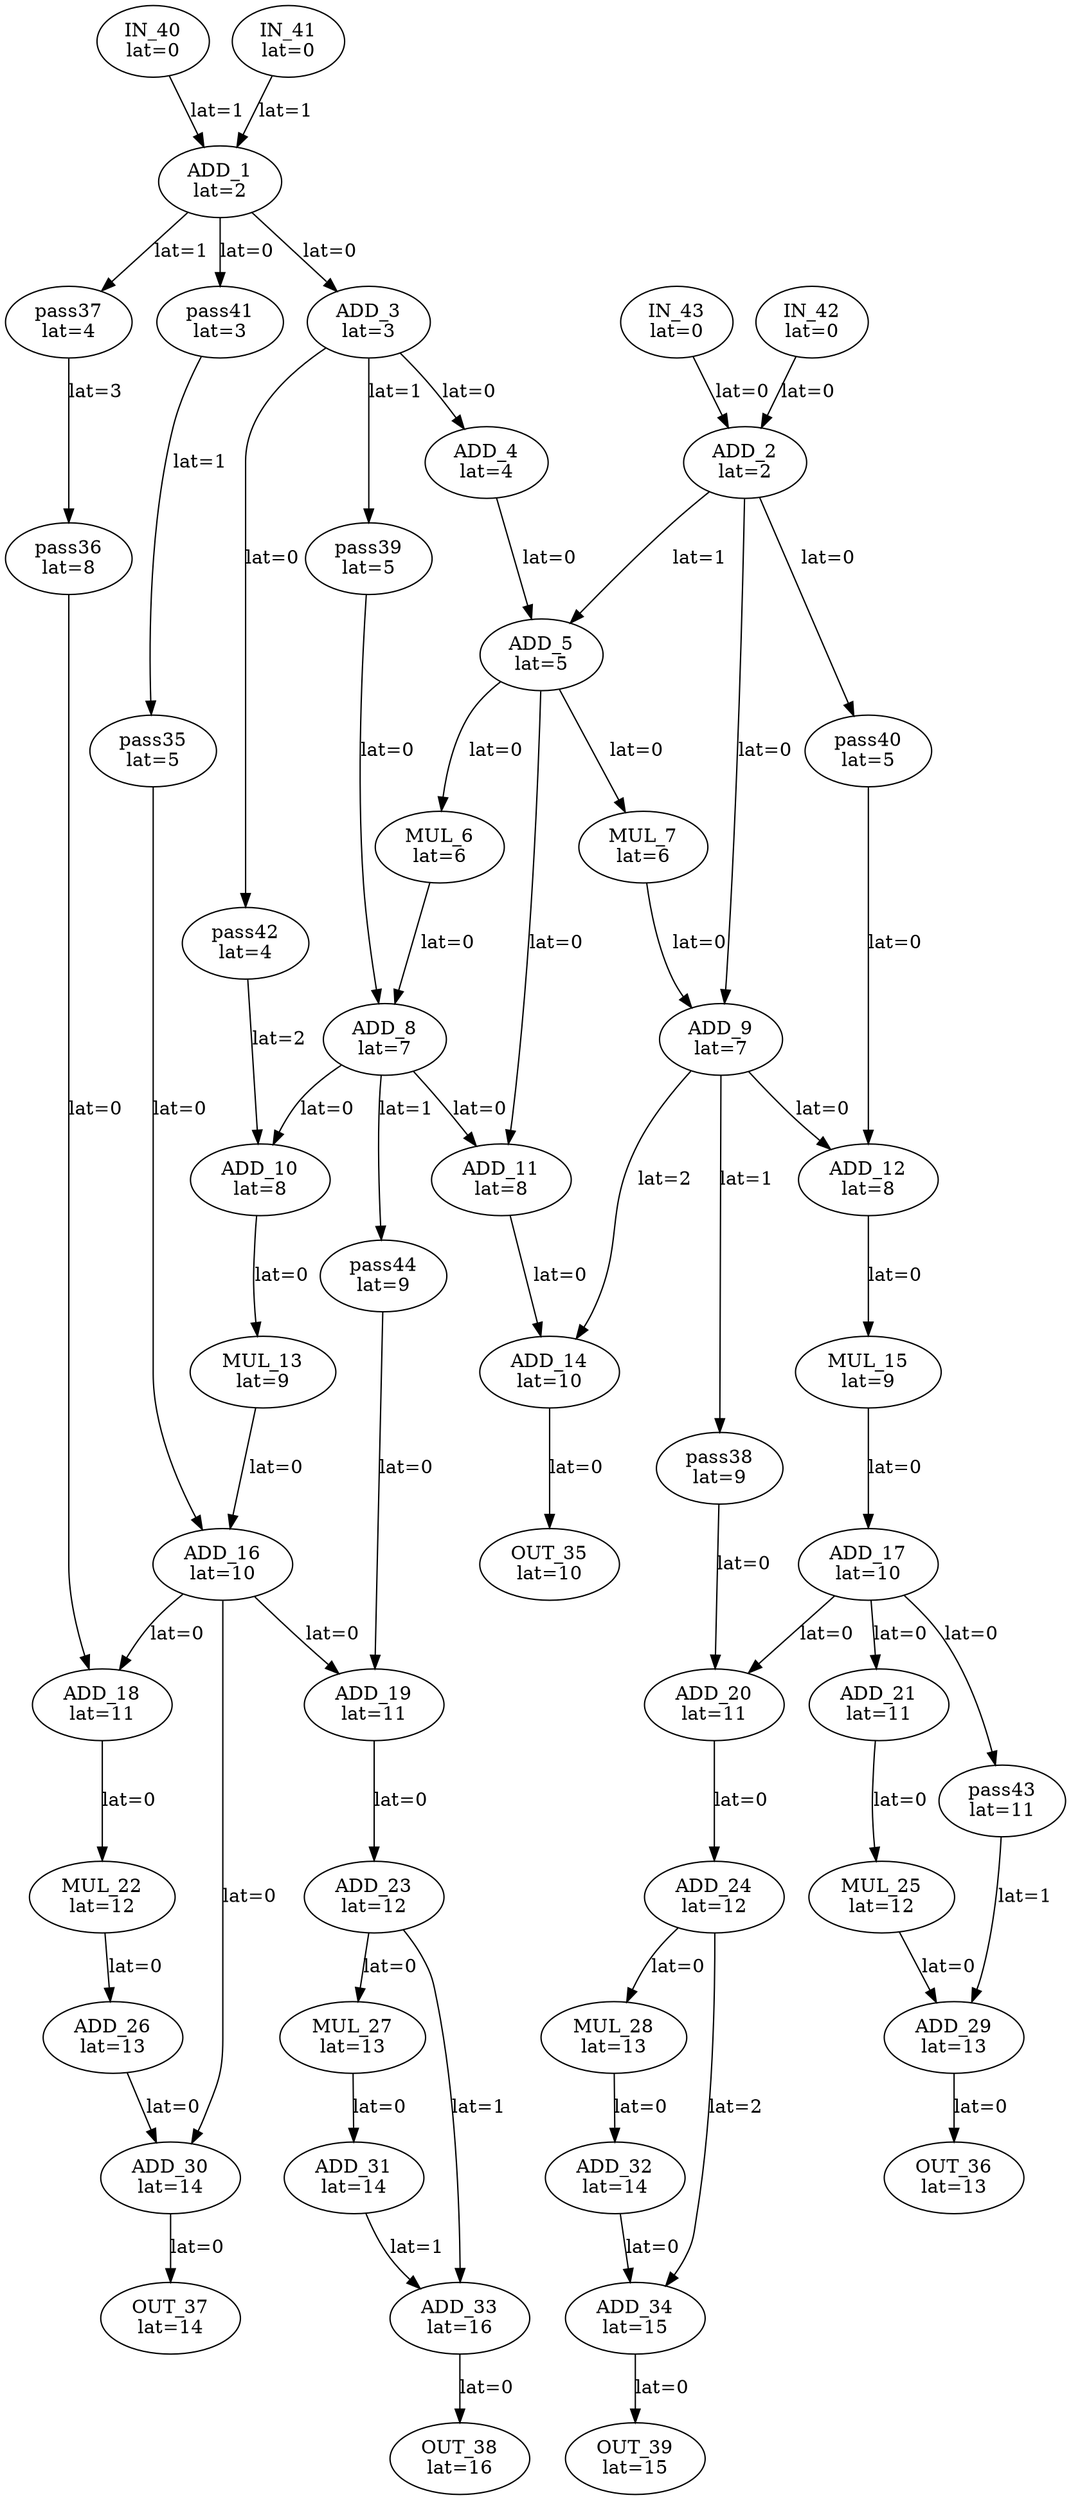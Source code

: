 Digraph G {
"IN_40"[label = "\N\nlat=0"];
"IN_41"[label = "\N\nlat=0"];
"IN_42"[label = "\N\nlat=0"];
"IN_43"[label = "\N\nlat=0"];
"OUT_35"[label = "\N\nlat=10"];
"ADD_14"->"OUT_35"[label = "lat=0"];
"OUT_36"[label = "\N\nlat=13"];
"ADD_29"->"OUT_36"[label = "lat=0"];
"OUT_37"[label = "\N\nlat=14"];
"ADD_30"->"OUT_37"[label = "lat=0"];
"OUT_38"[label = "\N\nlat=16"];
"ADD_33"->"OUT_38"[label = "lat=0"];
"OUT_39"[label = "\N\nlat=15"];
"ADD_34"->"OUT_39"[label = "lat=0"];
"ADD_1"[label = "\N\nlat=2"];
"IN_40"->"ADD_1"[label = "lat=1"];
"IN_41"->"ADD_1"[label = "lat=1"];
"ADD_2"[label = "\N\nlat=2"];
"IN_42"->"ADD_2"[label = "lat=0"];
"IN_43"->"ADD_2"[label = "lat=0"];
"ADD_3"[label = "\N\nlat=3"];
"ADD_1"->"ADD_3"[label = "lat=0"];
"ADD_4"[label = "\N\nlat=4"];
"ADD_3"->"ADD_4"[label = "lat=0"];
"ADD_5"[label = "\N\nlat=5"];
"ADD_2"->"ADD_5"[label = "lat=1"];
"ADD_4"->"ADD_5"[label = "lat=0"];
"MUL_6"[label = "\N\nlat=6"];
"ADD_5"->"MUL_6"[label = "lat=0"];
"MUL_7"[label = "\N\nlat=6"];
"ADD_5"->"MUL_7"[label = "lat=0"];
"ADD_8"[label = "\N\nlat=7"];
"pass39"->"ADD_8"[label = "lat=0"];
"MUL_6"->"ADD_8"[label = "lat=0"];
"ADD_9"[label = "\N\nlat=7"];
"ADD_2"->"ADD_9"[label = "lat=0"];
"MUL_7"->"ADD_9"[label = "lat=0"];
"ADD_10"[label = "\N\nlat=8"];
"pass42"->"ADD_10"[label = "lat=2"];
"ADD_8"->"ADD_10"[label = "lat=0"];
"ADD_11"[label = "\N\nlat=8"];
"ADD_5"->"ADD_11"[label = "lat=0"];
"ADD_8"->"ADD_11"[label = "lat=0"];
"ADD_12"[label = "\N\nlat=8"];
"pass40"->"ADD_12"[label = "lat=0"];
"ADD_9"->"ADD_12"[label = "lat=0"];
"MUL_13"[label = "\N\nlat=9"];
"ADD_10"->"MUL_13"[label = "lat=0"];
"ADD_14"[label = "\N\nlat=10"];
"ADD_9"->"ADD_14"[label = "lat=2"];
"ADD_11"->"ADD_14"[label = "lat=0"];
"MUL_15"[label = "\N\nlat=9"];
"ADD_12"->"MUL_15"[label = "lat=0"];
"ADD_16"[label = "\N\nlat=10"];
"pass35"->"ADD_16"[label = "lat=0"];
"MUL_13"->"ADD_16"[label = "lat=0"];
"ADD_17"[label = "\N\nlat=10"];
"MUL_15"->"ADD_17"[label = "lat=0"];
"ADD_18"[label = "\N\nlat=11"];
"pass36"->"ADD_18"[label = "lat=0"];
"ADD_16"->"ADD_18"[label = "lat=0"];
"ADD_19"[label = "\N\nlat=11"];
"pass44"->"ADD_19"[label = "lat=0"];
"ADD_16"->"ADD_19"[label = "lat=0"];
"ADD_20"[label = "\N\nlat=11"];
"pass38"->"ADD_20"[label = "lat=0"];
"ADD_17"->"ADD_20"[label = "lat=0"];
"ADD_21"[label = "\N\nlat=11"];
"ADD_17"->"ADD_21"[label = "lat=0"];
"MUL_22"[label = "\N\nlat=12"];
"ADD_18"->"MUL_22"[label = "lat=0"];
"ADD_23"[label = "\N\nlat=12"];
"ADD_19"->"ADD_23"[label = "lat=0"];
"ADD_24"[label = "\N\nlat=12"];
"ADD_20"->"ADD_24"[label = "lat=0"];
"MUL_25"[label = "\N\nlat=12"];
"ADD_21"->"MUL_25"[label = "lat=0"];
"ADD_26"[label = "\N\nlat=13"];
"MUL_22"->"ADD_26"[label = "lat=0"];
"MUL_27"[label = "\N\nlat=13"];
"ADD_23"->"MUL_27"[label = "lat=0"];
"MUL_28"[label = "\N\nlat=13"];
"ADD_24"->"MUL_28"[label = "lat=0"];
"ADD_29"[label = "\N\nlat=13"];
"pass43"->"ADD_29"[label = "lat=1"];
"MUL_25"->"ADD_29"[label = "lat=0"];
"ADD_30"[label = "\N\nlat=14"];
"ADD_16"->"ADD_30"[label = "lat=0"];
"ADD_26"->"ADD_30"[label = "lat=0"];
"ADD_31"[label = "\N\nlat=14"];
"MUL_27"->"ADD_31"[label = "lat=0"];
"ADD_32"[label = "\N\nlat=14"];
"MUL_28"->"ADD_32"[label = "lat=0"];
"ADD_33"[label = "\N\nlat=16"];
"ADD_23"->"ADD_33"[label = "lat=1"];
"ADD_31"->"ADD_33"[label = "lat=1"];
"ADD_34"[label = "\N\nlat=15"];
"ADD_24"->"ADD_34"[label = "lat=2"];
"ADD_32"->"ADD_34"[label = "lat=0"];
"pass35"[label = "\N\nlat=5"];
"pass41"->"pass35"[label = "lat=1"];
"pass36"[label = "\N\nlat=8"];
"pass37"->"pass36"[label = "lat=3"];
"pass37"[label = "\N\nlat=4"];
"ADD_1"->"pass37"[label = "lat=1"];
"pass38"[label = "\N\nlat=9"];
"ADD_9"->"pass38"[label = "lat=1"];
"pass39"[label = "\N\nlat=5"];
"ADD_3"->"pass39"[label = "lat=1"];
"pass40"[label = "\N\nlat=5"];
"ADD_2"->"pass40"[label = "lat=0"];
"pass41"[label = "\N\nlat=3"];
"ADD_1"->"pass41"[label = "lat=0"];
"pass42"[label = "\N\nlat=4"];
"ADD_3"->"pass42"[label = "lat=0"];
"pass43"[label = "\N\nlat=11"];
"ADD_17"->"pass43"[label = "lat=0"];
"pass44"[label = "\N\nlat=9"];
"ADD_8"->"pass44"[label = "lat=1"];
}
